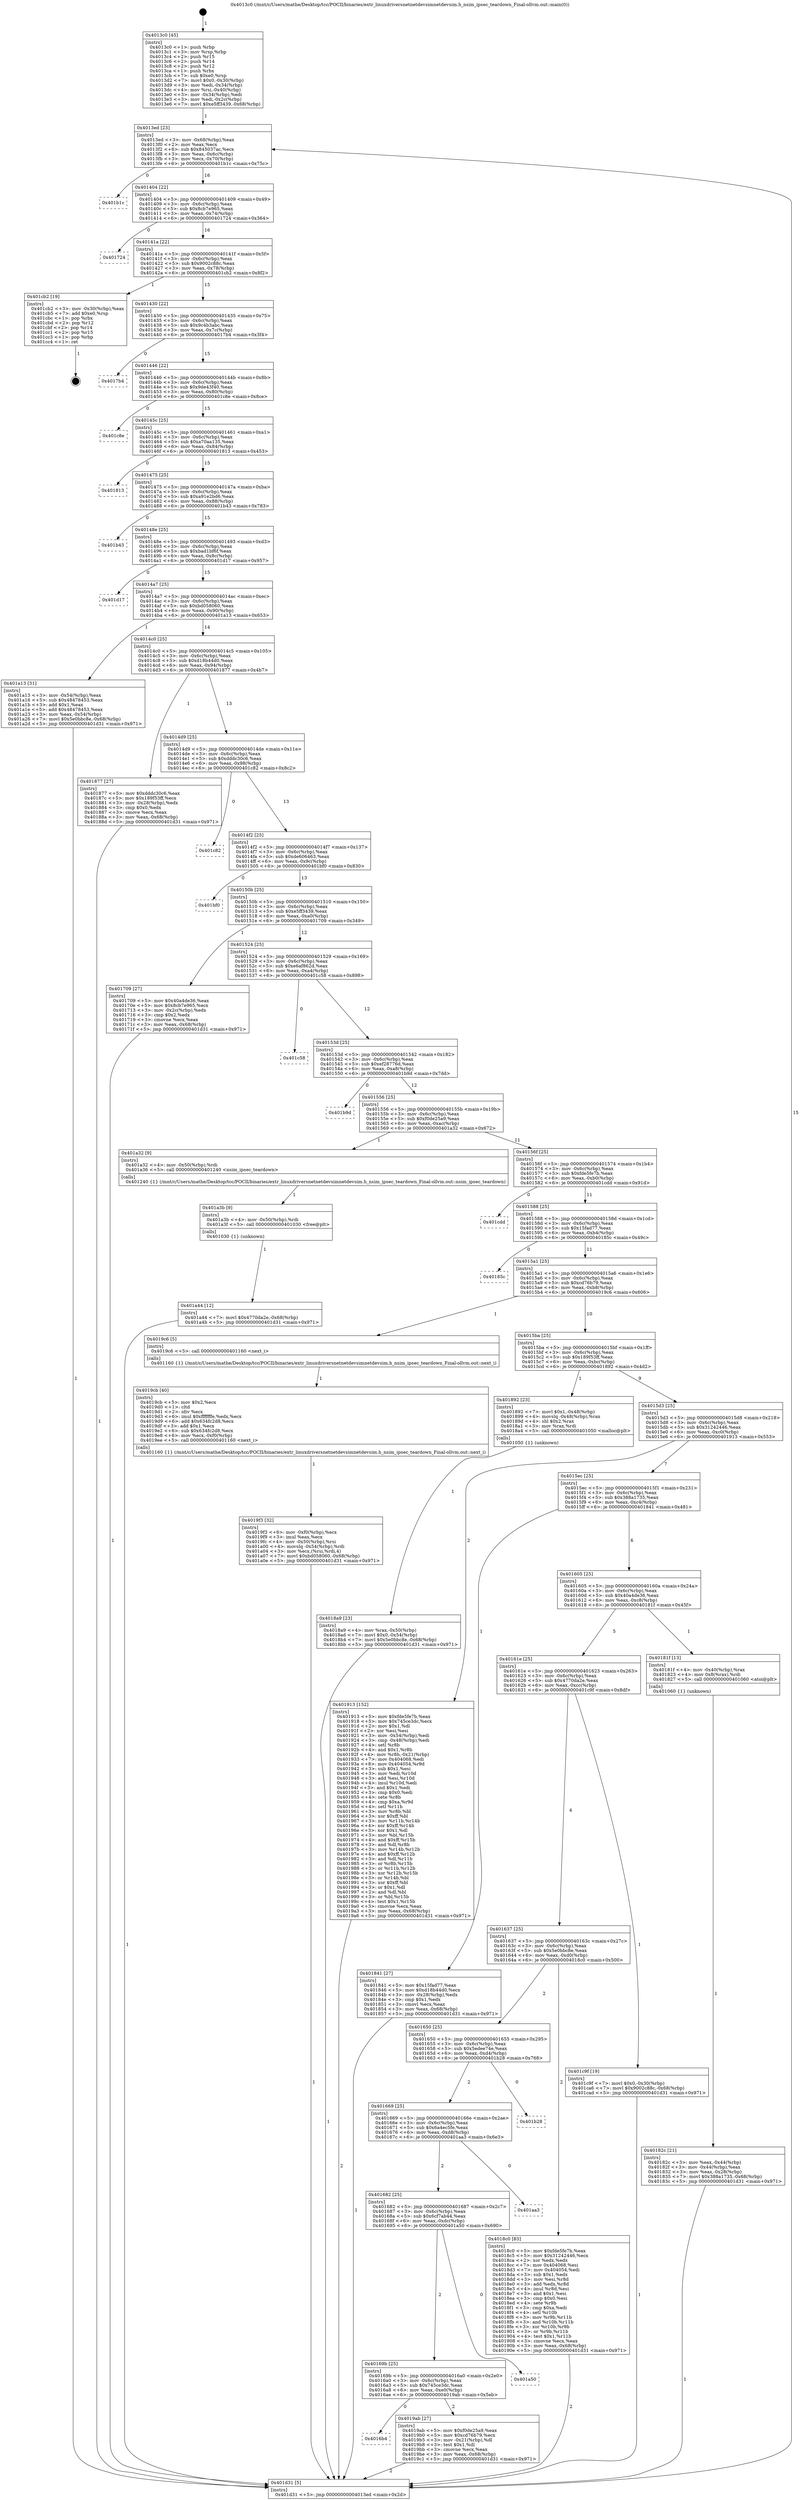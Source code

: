 digraph "0x4013c0" {
  label = "0x4013c0 (/mnt/c/Users/mathe/Desktop/tcc/POCII/binaries/extr_linuxdriversnetnetdevsimnetdevsim.h_nsim_ipsec_teardown_Final-ollvm.out::main(0))"
  labelloc = "t"
  node[shape=record]

  Entry [label="",width=0.3,height=0.3,shape=circle,fillcolor=black,style=filled]
  "0x4013ed" [label="{
     0x4013ed [23]\l
     | [instrs]\l
     &nbsp;&nbsp;0x4013ed \<+3\>: mov -0x68(%rbp),%eax\l
     &nbsp;&nbsp;0x4013f0 \<+2\>: mov %eax,%ecx\l
     &nbsp;&nbsp;0x4013f2 \<+6\>: sub $0x845037ac,%ecx\l
     &nbsp;&nbsp;0x4013f8 \<+3\>: mov %eax,-0x6c(%rbp)\l
     &nbsp;&nbsp;0x4013fb \<+3\>: mov %ecx,-0x70(%rbp)\l
     &nbsp;&nbsp;0x4013fe \<+6\>: je 0000000000401b1c \<main+0x75c\>\l
  }"]
  "0x401b1c" [label="{
     0x401b1c\l
  }", style=dashed]
  "0x401404" [label="{
     0x401404 [22]\l
     | [instrs]\l
     &nbsp;&nbsp;0x401404 \<+5\>: jmp 0000000000401409 \<main+0x49\>\l
     &nbsp;&nbsp;0x401409 \<+3\>: mov -0x6c(%rbp),%eax\l
     &nbsp;&nbsp;0x40140c \<+5\>: sub $0x8cb7e965,%eax\l
     &nbsp;&nbsp;0x401411 \<+3\>: mov %eax,-0x74(%rbp)\l
     &nbsp;&nbsp;0x401414 \<+6\>: je 0000000000401724 \<main+0x364\>\l
  }"]
  Exit [label="",width=0.3,height=0.3,shape=circle,fillcolor=black,style=filled,peripheries=2]
  "0x401724" [label="{
     0x401724\l
  }", style=dashed]
  "0x40141a" [label="{
     0x40141a [22]\l
     | [instrs]\l
     &nbsp;&nbsp;0x40141a \<+5\>: jmp 000000000040141f \<main+0x5f\>\l
     &nbsp;&nbsp;0x40141f \<+3\>: mov -0x6c(%rbp),%eax\l
     &nbsp;&nbsp;0x401422 \<+5\>: sub $0x9002c88c,%eax\l
     &nbsp;&nbsp;0x401427 \<+3\>: mov %eax,-0x78(%rbp)\l
     &nbsp;&nbsp;0x40142a \<+6\>: je 0000000000401cb2 \<main+0x8f2\>\l
  }"]
  "0x401a44" [label="{
     0x401a44 [12]\l
     | [instrs]\l
     &nbsp;&nbsp;0x401a44 \<+7\>: movl $0x4770da2e,-0x68(%rbp)\l
     &nbsp;&nbsp;0x401a4b \<+5\>: jmp 0000000000401d31 \<main+0x971\>\l
  }"]
  "0x401cb2" [label="{
     0x401cb2 [19]\l
     | [instrs]\l
     &nbsp;&nbsp;0x401cb2 \<+3\>: mov -0x30(%rbp),%eax\l
     &nbsp;&nbsp;0x401cb5 \<+7\>: add $0xe0,%rsp\l
     &nbsp;&nbsp;0x401cbc \<+1\>: pop %rbx\l
     &nbsp;&nbsp;0x401cbd \<+2\>: pop %r12\l
     &nbsp;&nbsp;0x401cbf \<+2\>: pop %r14\l
     &nbsp;&nbsp;0x401cc1 \<+2\>: pop %r15\l
     &nbsp;&nbsp;0x401cc3 \<+1\>: pop %rbp\l
     &nbsp;&nbsp;0x401cc4 \<+1\>: ret\l
  }"]
  "0x401430" [label="{
     0x401430 [22]\l
     | [instrs]\l
     &nbsp;&nbsp;0x401430 \<+5\>: jmp 0000000000401435 \<main+0x75\>\l
     &nbsp;&nbsp;0x401435 \<+3\>: mov -0x6c(%rbp),%eax\l
     &nbsp;&nbsp;0x401438 \<+5\>: sub $0x9c4b3abc,%eax\l
     &nbsp;&nbsp;0x40143d \<+3\>: mov %eax,-0x7c(%rbp)\l
     &nbsp;&nbsp;0x401440 \<+6\>: je 00000000004017b4 \<main+0x3f4\>\l
  }"]
  "0x401a3b" [label="{
     0x401a3b [9]\l
     | [instrs]\l
     &nbsp;&nbsp;0x401a3b \<+4\>: mov -0x50(%rbp),%rdi\l
     &nbsp;&nbsp;0x401a3f \<+5\>: call 0000000000401030 \<free@plt\>\l
     | [calls]\l
     &nbsp;&nbsp;0x401030 \{1\} (unknown)\l
  }"]
  "0x4017b4" [label="{
     0x4017b4\l
  }", style=dashed]
  "0x401446" [label="{
     0x401446 [22]\l
     | [instrs]\l
     &nbsp;&nbsp;0x401446 \<+5\>: jmp 000000000040144b \<main+0x8b\>\l
     &nbsp;&nbsp;0x40144b \<+3\>: mov -0x6c(%rbp),%eax\l
     &nbsp;&nbsp;0x40144e \<+5\>: sub $0x9de43f40,%eax\l
     &nbsp;&nbsp;0x401453 \<+3\>: mov %eax,-0x80(%rbp)\l
     &nbsp;&nbsp;0x401456 \<+6\>: je 0000000000401c8e \<main+0x8ce\>\l
  }"]
  "0x4019f3" [label="{
     0x4019f3 [32]\l
     | [instrs]\l
     &nbsp;&nbsp;0x4019f3 \<+6\>: mov -0xf0(%rbp),%ecx\l
     &nbsp;&nbsp;0x4019f9 \<+3\>: imul %eax,%ecx\l
     &nbsp;&nbsp;0x4019fc \<+4\>: mov -0x50(%rbp),%rsi\l
     &nbsp;&nbsp;0x401a00 \<+4\>: movslq -0x54(%rbp),%rdi\l
     &nbsp;&nbsp;0x401a04 \<+3\>: mov %ecx,(%rsi,%rdi,4)\l
     &nbsp;&nbsp;0x401a07 \<+7\>: movl $0xbd058060,-0x68(%rbp)\l
     &nbsp;&nbsp;0x401a0e \<+5\>: jmp 0000000000401d31 \<main+0x971\>\l
  }"]
  "0x401c8e" [label="{
     0x401c8e\l
  }", style=dashed]
  "0x40145c" [label="{
     0x40145c [25]\l
     | [instrs]\l
     &nbsp;&nbsp;0x40145c \<+5\>: jmp 0000000000401461 \<main+0xa1\>\l
     &nbsp;&nbsp;0x401461 \<+3\>: mov -0x6c(%rbp),%eax\l
     &nbsp;&nbsp;0x401464 \<+5\>: sub $0xa70aa135,%eax\l
     &nbsp;&nbsp;0x401469 \<+6\>: mov %eax,-0x84(%rbp)\l
     &nbsp;&nbsp;0x40146f \<+6\>: je 0000000000401813 \<main+0x453\>\l
  }"]
  "0x4019cb" [label="{
     0x4019cb [40]\l
     | [instrs]\l
     &nbsp;&nbsp;0x4019cb \<+5\>: mov $0x2,%ecx\l
     &nbsp;&nbsp;0x4019d0 \<+1\>: cltd\l
     &nbsp;&nbsp;0x4019d1 \<+2\>: idiv %ecx\l
     &nbsp;&nbsp;0x4019d3 \<+6\>: imul $0xfffffffe,%edx,%ecx\l
     &nbsp;&nbsp;0x4019d9 \<+6\>: add $0x634fc2d8,%ecx\l
     &nbsp;&nbsp;0x4019df \<+3\>: add $0x1,%ecx\l
     &nbsp;&nbsp;0x4019e2 \<+6\>: sub $0x634fc2d8,%ecx\l
     &nbsp;&nbsp;0x4019e8 \<+6\>: mov %ecx,-0xf0(%rbp)\l
     &nbsp;&nbsp;0x4019ee \<+5\>: call 0000000000401160 \<next_i\>\l
     | [calls]\l
     &nbsp;&nbsp;0x401160 \{1\} (/mnt/c/Users/mathe/Desktop/tcc/POCII/binaries/extr_linuxdriversnetnetdevsimnetdevsim.h_nsim_ipsec_teardown_Final-ollvm.out::next_i)\l
  }"]
  "0x401813" [label="{
     0x401813\l
  }", style=dashed]
  "0x401475" [label="{
     0x401475 [25]\l
     | [instrs]\l
     &nbsp;&nbsp;0x401475 \<+5\>: jmp 000000000040147a \<main+0xba\>\l
     &nbsp;&nbsp;0x40147a \<+3\>: mov -0x6c(%rbp),%eax\l
     &nbsp;&nbsp;0x40147d \<+5\>: sub $0xa91e2bd6,%eax\l
     &nbsp;&nbsp;0x401482 \<+6\>: mov %eax,-0x88(%rbp)\l
     &nbsp;&nbsp;0x401488 \<+6\>: je 0000000000401b43 \<main+0x783\>\l
  }"]
  "0x4016b4" [label="{
     0x4016b4\l
  }", style=dashed]
  "0x401b43" [label="{
     0x401b43\l
  }", style=dashed]
  "0x40148e" [label="{
     0x40148e [25]\l
     | [instrs]\l
     &nbsp;&nbsp;0x40148e \<+5\>: jmp 0000000000401493 \<main+0xd3\>\l
     &nbsp;&nbsp;0x401493 \<+3\>: mov -0x6c(%rbp),%eax\l
     &nbsp;&nbsp;0x401496 \<+5\>: sub $0xbad1bf6f,%eax\l
     &nbsp;&nbsp;0x40149b \<+6\>: mov %eax,-0x8c(%rbp)\l
     &nbsp;&nbsp;0x4014a1 \<+6\>: je 0000000000401d17 \<main+0x957\>\l
  }"]
  "0x4019ab" [label="{
     0x4019ab [27]\l
     | [instrs]\l
     &nbsp;&nbsp;0x4019ab \<+5\>: mov $0xf0de25a9,%eax\l
     &nbsp;&nbsp;0x4019b0 \<+5\>: mov $0xcd76b79,%ecx\l
     &nbsp;&nbsp;0x4019b5 \<+3\>: mov -0x21(%rbp),%dl\l
     &nbsp;&nbsp;0x4019b8 \<+3\>: test $0x1,%dl\l
     &nbsp;&nbsp;0x4019bb \<+3\>: cmovne %ecx,%eax\l
     &nbsp;&nbsp;0x4019be \<+3\>: mov %eax,-0x68(%rbp)\l
     &nbsp;&nbsp;0x4019c1 \<+5\>: jmp 0000000000401d31 \<main+0x971\>\l
  }"]
  "0x401d17" [label="{
     0x401d17\l
  }", style=dashed]
  "0x4014a7" [label="{
     0x4014a7 [25]\l
     | [instrs]\l
     &nbsp;&nbsp;0x4014a7 \<+5\>: jmp 00000000004014ac \<main+0xec\>\l
     &nbsp;&nbsp;0x4014ac \<+3\>: mov -0x6c(%rbp),%eax\l
     &nbsp;&nbsp;0x4014af \<+5\>: sub $0xbd058060,%eax\l
     &nbsp;&nbsp;0x4014b4 \<+6\>: mov %eax,-0x90(%rbp)\l
     &nbsp;&nbsp;0x4014ba \<+6\>: je 0000000000401a13 \<main+0x653\>\l
  }"]
  "0x40169b" [label="{
     0x40169b [25]\l
     | [instrs]\l
     &nbsp;&nbsp;0x40169b \<+5\>: jmp 00000000004016a0 \<main+0x2e0\>\l
     &nbsp;&nbsp;0x4016a0 \<+3\>: mov -0x6c(%rbp),%eax\l
     &nbsp;&nbsp;0x4016a3 \<+5\>: sub $0x745ce3dc,%eax\l
     &nbsp;&nbsp;0x4016a8 \<+6\>: mov %eax,-0xe0(%rbp)\l
     &nbsp;&nbsp;0x4016ae \<+6\>: je 00000000004019ab \<main+0x5eb\>\l
  }"]
  "0x401a13" [label="{
     0x401a13 [31]\l
     | [instrs]\l
     &nbsp;&nbsp;0x401a13 \<+3\>: mov -0x54(%rbp),%eax\l
     &nbsp;&nbsp;0x401a16 \<+5\>: sub $0x48478453,%eax\l
     &nbsp;&nbsp;0x401a1b \<+3\>: add $0x1,%eax\l
     &nbsp;&nbsp;0x401a1e \<+5\>: add $0x48478453,%eax\l
     &nbsp;&nbsp;0x401a23 \<+3\>: mov %eax,-0x54(%rbp)\l
     &nbsp;&nbsp;0x401a26 \<+7\>: movl $0x5e0bbc8e,-0x68(%rbp)\l
     &nbsp;&nbsp;0x401a2d \<+5\>: jmp 0000000000401d31 \<main+0x971\>\l
  }"]
  "0x4014c0" [label="{
     0x4014c0 [25]\l
     | [instrs]\l
     &nbsp;&nbsp;0x4014c0 \<+5\>: jmp 00000000004014c5 \<main+0x105\>\l
     &nbsp;&nbsp;0x4014c5 \<+3\>: mov -0x6c(%rbp),%eax\l
     &nbsp;&nbsp;0x4014c8 \<+5\>: sub $0xd18b44d0,%eax\l
     &nbsp;&nbsp;0x4014cd \<+6\>: mov %eax,-0x94(%rbp)\l
     &nbsp;&nbsp;0x4014d3 \<+6\>: je 0000000000401877 \<main+0x4b7\>\l
  }"]
  "0x401a50" [label="{
     0x401a50\l
  }", style=dashed]
  "0x401877" [label="{
     0x401877 [27]\l
     | [instrs]\l
     &nbsp;&nbsp;0x401877 \<+5\>: mov $0xdddc30c6,%eax\l
     &nbsp;&nbsp;0x40187c \<+5\>: mov $0x189f53ff,%ecx\l
     &nbsp;&nbsp;0x401881 \<+3\>: mov -0x28(%rbp),%edx\l
     &nbsp;&nbsp;0x401884 \<+3\>: cmp $0x0,%edx\l
     &nbsp;&nbsp;0x401887 \<+3\>: cmove %ecx,%eax\l
     &nbsp;&nbsp;0x40188a \<+3\>: mov %eax,-0x68(%rbp)\l
     &nbsp;&nbsp;0x40188d \<+5\>: jmp 0000000000401d31 \<main+0x971\>\l
  }"]
  "0x4014d9" [label="{
     0x4014d9 [25]\l
     | [instrs]\l
     &nbsp;&nbsp;0x4014d9 \<+5\>: jmp 00000000004014de \<main+0x11e\>\l
     &nbsp;&nbsp;0x4014de \<+3\>: mov -0x6c(%rbp),%eax\l
     &nbsp;&nbsp;0x4014e1 \<+5\>: sub $0xdddc30c6,%eax\l
     &nbsp;&nbsp;0x4014e6 \<+6\>: mov %eax,-0x98(%rbp)\l
     &nbsp;&nbsp;0x4014ec \<+6\>: je 0000000000401c82 \<main+0x8c2\>\l
  }"]
  "0x401682" [label="{
     0x401682 [25]\l
     | [instrs]\l
     &nbsp;&nbsp;0x401682 \<+5\>: jmp 0000000000401687 \<main+0x2c7\>\l
     &nbsp;&nbsp;0x401687 \<+3\>: mov -0x6c(%rbp),%eax\l
     &nbsp;&nbsp;0x40168a \<+5\>: sub $0x6cf7ab44,%eax\l
     &nbsp;&nbsp;0x40168f \<+6\>: mov %eax,-0xdc(%rbp)\l
     &nbsp;&nbsp;0x401695 \<+6\>: je 0000000000401a50 \<main+0x690\>\l
  }"]
  "0x401c82" [label="{
     0x401c82\l
  }", style=dashed]
  "0x4014f2" [label="{
     0x4014f2 [25]\l
     | [instrs]\l
     &nbsp;&nbsp;0x4014f2 \<+5\>: jmp 00000000004014f7 \<main+0x137\>\l
     &nbsp;&nbsp;0x4014f7 \<+3\>: mov -0x6c(%rbp),%eax\l
     &nbsp;&nbsp;0x4014fa \<+5\>: sub $0xde606463,%eax\l
     &nbsp;&nbsp;0x4014ff \<+6\>: mov %eax,-0x9c(%rbp)\l
     &nbsp;&nbsp;0x401505 \<+6\>: je 0000000000401bf0 \<main+0x830\>\l
  }"]
  "0x401aa3" [label="{
     0x401aa3\l
  }", style=dashed]
  "0x401bf0" [label="{
     0x401bf0\l
  }", style=dashed]
  "0x40150b" [label="{
     0x40150b [25]\l
     | [instrs]\l
     &nbsp;&nbsp;0x40150b \<+5\>: jmp 0000000000401510 \<main+0x150\>\l
     &nbsp;&nbsp;0x401510 \<+3\>: mov -0x6c(%rbp),%eax\l
     &nbsp;&nbsp;0x401513 \<+5\>: sub $0xe5ff3439,%eax\l
     &nbsp;&nbsp;0x401518 \<+6\>: mov %eax,-0xa0(%rbp)\l
     &nbsp;&nbsp;0x40151e \<+6\>: je 0000000000401709 \<main+0x349\>\l
  }"]
  "0x401669" [label="{
     0x401669 [25]\l
     | [instrs]\l
     &nbsp;&nbsp;0x401669 \<+5\>: jmp 000000000040166e \<main+0x2ae\>\l
     &nbsp;&nbsp;0x40166e \<+3\>: mov -0x6c(%rbp),%eax\l
     &nbsp;&nbsp;0x401671 \<+5\>: sub $0x6a4ec5fe,%eax\l
     &nbsp;&nbsp;0x401676 \<+6\>: mov %eax,-0xd8(%rbp)\l
     &nbsp;&nbsp;0x40167c \<+6\>: je 0000000000401aa3 \<main+0x6e3\>\l
  }"]
  "0x401709" [label="{
     0x401709 [27]\l
     | [instrs]\l
     &nbsp;&nbsp;0x401709 \<+5\>: mov $0x40a4de36,%eax\l
     &nbsp;&nbsp;0x40170e \<+5\>: mov $0x8cb7e965,%ecx\l
     &nbsp;&nbsp;0x401713 \<+3\>: mov -0x2c(%rbp),%edx\l
     &nbsp;&nbsp;0x401716 \<+3\>: cmp $0x2,%edx\l
     &nbsp;&nbsp;0x401719 \<+3\>: cmovne %ecx,%eax\l
     &nbsp;&nbsp;0x40171c \<+3\>: mov %eax,-0x68(%rbp)\l
     &nbsp;&nbsp;0x40171f \<+5\>: jmp 0000000000401d31 \<main+0x971\>\l
  }"]
  "0x401524" [label="{
     0x401524 [25]\l
     | [instrs]\l
     &nbsp;&nbsp;0x401524 \<+5\>: jmp 0000000000401529 \<main+0x169\>\l
     &nbsp;&nbsp;0x401529 \<+3\>: mov -0x6c(%rbp),%eax\l
     &nbsp;&nbsp;0x40152c \<+5\>: sub $0xe6af862d,%eax\l
     &nbsp;&nbsp;0x401531 \<+6\>: mov %eax,-0xa4(%rbp)\l
     &nbsp;&nbsp;0x401537 \<+6\>: je 0000000000401c58 \<main+0x898\>\l
  }"]
  "0x401d31" [label="{
     0x401d31 [5]\l
     | [instrs]\l
     &nbsp;&nbsp;0x401d31 \<+5\>: jmp 00000000004013ed \<main+0x2d\>\l
  }"]
  "0x4013c0" [label="{
     0x4013c0 [45]\l
     | [instrs]\l
     &nbsp;&nbsp;0x4013c0 \<+1\>: push %rbp\l
     &nbsp;&nbsp;0x4013c1 \<+3\>: mov %rsp,%rbp\l
     &nbsp;&nbsp;0x4013c4 \<+2\>: push %r15\l
     &nbsp;&nbsp;0x4013c6 \<+2\>: push %r14\l
     &nbsp;&nbsp;0x4013c8 \<+2\>: push %r12\l
     &nbsp;&nbsp;0x4013ca \<+1\>: push %rbx\l
     &nbsp;&nbsp;0x4013cb \<+7\>: sub $0xe0,%rsp\l
     &nbsp;&nbsp;0x4013d2 \<+7\>: movl $0x0,-0x30(%rbp)\l
     &nbsp;&nbsp;0x4013d9 \<+3\>: mov %edi,-0x34(%rbp)\l
     &nbsp;&nbsp;0x4013dc \<+4\>: mov %rsi,-0x40(%rbp)\l
     &nbsp;&nbsp;0x4013e0 \<+3\>: mov -0x34(%rbp),%edi\l
     &nbsp;&nbsp;0x4013e3 \<+3\>: mov %edi,-0x2c(%rbp)\l
     &nbsp;&nbsp;0x4013e6 \<+7\>: movl $0xe5ff3439,-0x68(%rbp)\l
  }"]
  "0x401b28" [label="{
     0x401b28\l
  }", style=dashed]
  "0x401c58" [label="{
     0x401c58\l
  }", style=dashed]
  "0x40153d" [label="{
     0x40153d [25]\l
     | [instrs]\l
     &nbsp;&nbsp;0x40153d \<+5\>: jmp 0000000000401542 \<main+0x182\>\l
     &nbsp;&nbsp;0x401542 \<+3\>: mov -0x6c(%rbp),%eax\l
     &nbsp;&nbsp;0x401545 \<+5\>: sub $0xef28776d,%eax\l
     &nbsp;&nbsp;0x40154a \<+6\>: mov %eax,-0xa8(%rbp)\l
     &nbsp;&nbsp;0x401550 \<+6\>: je 0000000000401b9d \<main+0x7dd\>\l
  }"]
  "0x401650" [label="{
     0x401650 [25]\l
     | [instrs]\l
     &nbsp;&nbsp;0x401650 \<+5\>: jmp 0000000000401655 \<main+0x295\>\l
     &nbsp;&nbsp;0x401655 \<+3\>: mov -0x6c(%rbp),%eax\l
     &nbsp;&nbsp;0x401658 \<+5\>: sub $0x5edee74e,%eax\l
     &nbsp;&nbsp;0x40165d \<+6\>: mov %eax,-0xd4(%rbp)\l
     &nbsp;&nbsp;0x401663 \<+6\>: je 0000000000401b28 \<main+0x768\>\l
  }"]
  "0x401b9d" [label="{
     0x401b9d\l
  }", style=dashed]
  "0x401556" [label="{
     0x401556 [25]\l
     | [instrs]\l
     &nbsp;&nbsp;0x401556 \<+5\>: jmp 000000000040155b \<main+0x19b\>\l
     &nbsp;&nbsp;0x40155b \<+3\>: mov -0x6c(%rbp),%eax\l
     &nbsp;&nbsp;0x40155e \<+5\>: sub $0xf0de25a9,%eax\l
     &nbsp;&nbsp;0x401563 \<+6\>: mov %eax,-0xac(%rbp)\l
     &nbsp;&nbsp;0x401569 \<+6\>: je 0000000000401a32 \<main+0x672\>\l
  }"]
  "0x4018c0" [label="{
     0x4018c0 [83]\l
     | [instrs]\l
     &nbsp;&nbsp;0x4018c0 \<+5\>: mov $0xfde5fe7b,%eax\l
     &nbsp;&nbsp;0x4018c5 \<+5\>: mov $0x31242446,%ecx\l
     &nbsp;&nbsp;0x4018ca \<+2\>: xor %edx,%edx\l
     &nbsp;&nbsp;0x4018cc \<+7\>: mov 0x404068,%esi\l
     &nbsp;&nbsp;0x4018d3 \<+7\>: mov 0x404054,%edi\l
     &nbsp;&nbsp;0x4018da \<+3\>: sub $0x1,%edx\l
     &nbsp;&nbsp;0x4018dd \<+3\>: mov %esi,%r8d\l
     &nbsp;&nbsp;0x4018e0 \<+3\>: add %edx,%r8d\l
     &nbsp;&nbsp;0x4018e3 \<+4\>: imul %r8d,%esi\l
     &nbsp;&nbsp;0x4018e7 \<+3\>: and $0x1,%esi\l
     &nbsp;&nbsp;0x4018ea \<+3\>: cmp $0x0,%esi\l
     &nbsp;&nbsp;0x4018ed \<+4\>: sete %r9b\l
     &nbsp;&nbsp;0x4018f1 \<+3\>: cmp $0xa,%edi\l
     &nbsp;&nbsp;0x4018f4 \<+4\>: setl %r10b\l
     &nbsp;&nbsp;0x4018f8 \<+3\>: mov %r9b,%r11b\l
     &nbsp;&nbsp;0x4018fb \<+3\>: and %r10b,%r11b\l
     &nbsp;&nbsp;0x4018fe \<+3\>: xor %r10b,%r9b\l
     &nbsp;&nbsp;0x401901 \<+3\>: or %r9b,%r11b\l
     &nbsp;&nbsp;0x401904 \<+4\>: test $0x1,%r11b\l
     &nbsp;&nbsp;0x401908 \<+3\>: cmovne %ecx,%eax\l
     &nbsp;&nbsp;0x40190b \<+3\>: mov %eax,-0x68(%rbp)\l
     &nbsp;&nbsp;0x40190e \<+5\>: jmp 0000000000401d31 \<main+0x971\>\l
  }"]
  "0x401a32" [label="{
     0x401a32 [9]\l
     | [instrs]\l
     &nbsp;&nbsp;0x401a32 \<+4\>: mov -0x50(%rbp),%rdi\l
     &nbsp;&nbsp;0x401a36 \<+5\>: call 0000000000401240 \<nsim_ipsec_teardown\>\l
     | [calls]\l
     &nbsp;&nbsp;0x401240 \{1\} (/mnt/c/Users/mathe/Desktop/tcc/POCII/binaries/extr_linuxdriversnetnetdevsimnetdevsim.h_nsim_ipsec_teardown_Final-ollvm.out::nsim_ipsec_teardown)\l
  }"]
  "0x40156f" [label="{
     0x40156f [25]\l
     | [instrs]\l
     &nbsp;&nbsp;0x40156f \<+5\>: jmp 0000000000401574 \<main+0x1b4\>\l
     &nbsp;&nbsp;0x401574 \<+3\>: mov -0x6c(%rbp),%eax\l
     &nbsp;&nbsp;0x401577 \<+5\>: sub $0xfde5fe7b,%eax\l
     &nbsp;&nbsp;0x40157c \<+6\>: mov %eax,-0xb0(%rbp)\l
     &nbsp;&nbsp;0x401582 \<+6\>: je 0000000000401cdd \<main+0x91d\>\l
  }"]
  "0x401637" [label="{
     0x401637 [25]\l
     | [instrs]\l
     &nbsp;&nbsp;0x401637 \<+5\>: jmp 000000000040163c \<main+0x27c\>\l
     &nbsp;&nbsp;0x40163c \<+3\>: mov -0x6c(%rbp),%eax\l
     &nbsp;&nbsp;0x40163f \<+5\>: sub $0x5e0bbc8e,%eax\l
     &nbsp;&nbsp;0x401644 \<+6\>: mov %eax,-0xd0(%rbp)\l
     &nbsp;&nbsp;0x40164a \<+6\>: je 00000000004018c0 \<main+0x500\>\l
  }"]
  "0x401cdd" [label="{
     0x401cdd\l
  }", style=dashed]
  "0x401588" [label="{
     0x401588 [25]\l
     | [instrs]\l
     &nbsp;&nbsp;0x401588 \<+5\>: jmp 000000000040158d \<main+0x1cd\>\l
     &nbsp;&nbsp;0x40158d \<+3\>: mov -0x6c(%rbp),%eax\l
     &nbsp;&nbsp;0x401590 \<+5\>: sub $0x15fad77,%eax\l
     &nbsp;&nbsp;0x401595 \<+6\>: mov %eax,-0xb4(%rbp)\l
     &nbsp;&nbsp;0x40159b \<+6\>: je 000000000040185c \<main+0x49c\>\l
  }"]
  "0x401c9f" [label="{
     0x401c9f [19]\l
     | [instrs]\l
     &nbsp;&nbsp;0x401c9f \<+7\>: movl $0x0,-0x30(%rbp)\l
     &nbsp;&nbsp;0x401ca6 \<+7\>: movl $0x9002c88c,-0x68(%rbp)\l
     &nbsp;&nbsp;0x401cad \<+5\>: jmp 0000000000401d31 \<main+0x971\>\l
  }"]
  "0x40185c" [label="{
     0x40185c\l
  }", style=dashed]
  "0x4015a1" [label="{
     0x4015a1 [25]\l
     | [instrs]\l
     &nbsp;&nbsp;0x4015a1 \<+5\>: jmp 00000000004015a6 \<main+0x1e6\>\l
     &nbsp;&nbsp;0x4015a6 \<+3\>: mov -0x6c(%rbp),%eax\l
     &nbsp;&nbsp;0x4015a9 \<+5\>: sub $0xcd76b79,%eax\l
     &nbsp;&nbsp;0x4015ae \<+6\>: mov %eax,-0xb8(%rbp)\l
     &nbsp;&nbsp;0x4015b4 \<+6\>: je 00000000004019c6 \<main+0x606\>\l
  }"]
  "0x4018a9" [label="{
     0x4018a9 [23]\l
     | [instrs]\l
     &nbsp;&nbsp;0x4018a9 \<+4\>: mov %rax,-0x50(%rbp)\l
     &nbsp;&nbsp;0x4018ad \<+7\>: movl $0x0,-0x54(%rbp)\l
     &nbsp;&nbsp;0x4018b4 \<+7\>: movl $0x5e0bbc8e,-0x68(%rbp)\l
     &nbsp;&nbsp;0x4018bb \<+5\>: jmp 0000000000401d31 \<main+0x971\>\l
  }"]
  "0x4019c6" [label="{
     0x4019c6 [5]\l
     | [instrs]\l
     &nbsp;&nbsp;0x4019c6 \<+5\>: call 0000000000401160 \<next_i\>\l
     | [calls]\l
     &nbsp;&nbsp;0x401160 \{1\} (/mnt/c/Users/mathe/Desktop/tcc/POCII/binaries/extr_linuxdriversnetnetdevsimnetdevsim.h_nsim_ipsec_teardown_Final-ollvm.out::next_i)\l
  }"]
  "0x4015ba" [label="{
     0x4015ba [25]\l
     | [instrs]\l
     &nbsp;&nbsp;0x4015ba \<+5\>: jmp 00000000004015bf \<main+0x1ff\>\l
     &nbsp;&nbsp;0x4015bf \<+3\>: mov -0x6c(%rbp),%eax\l
     &nbsp;&nbsp;0x4015c2 \<+5\>: sub $0x189f53ff,%eax\l
     &nbsp;&nbsp;0x4015c7 \<+6\>: mov %eax,-0xbc(%rbp)\l
     &nbsp;&nbsp;0x4015cd \<+6\>: je 0000000000401892 \<main+0x4d2\>\l
  }"]
  "0x40182c" [label="{
     0x40182c [21]\l
     | [instrs]\l
     &nbsp;&nbsp;0x40182c \<+3\>: mov %eax,-0x44(%rbp)\l
     &nbsp;&nbsp;0x40182f \<+3\>: mov -0x44(%rbp),%eax\l
     &nbsp;&nbsp;0x401832 \<+3\>: mov %eax,-0x28(%rbp)\l
     &nbsp;&nbsp;0x401835 \<+7\>: movl $0x388a1735,-0x68(%rbp)\l
     &nbsp;&nbsp;0x40183c \<+5\>: jmp 0000000000401d31 \<main+0x971\>\l
  }"]
  "0x401892" [label="{
     0x401892 [23]\l
     | [instrs]\l
     &nbsp;&nbsp;0x401892 \<+7\>: movl $0x1,-0x48(%rbp)\l
     &nbsp;&nbsp;0x401899 \<+4\>: movslq -0x48(%rbp),%rax\l
     &nbsp;&nbsp;0x40189d \<+4\>: shl $0x2,%rax\l
     &nbsp;&nbsp;0x4018a1 \<+3\>: mov %rax,%rdi\l
     &nbsp;&nbsp;0x4018a4 \<+5\>: call 0000000000401050 \<malloc@plt\>\l
     | [calls]\l
     &nbsp;&nbsp;0x401050 \{1\} (unknown)\l
  }"]
  "0x4015d3" [label="{
     0x4015d3 [25]\l
     | [instrs]\l
     &nbsp;&nbsp;0x4015d3 \<+5\>: jmp 00000000004015d8 \<main+0x218\>\l
     &nbsp;&nbsp;0x4015d8 \<+3\>: mov -0x6c(%rbp),%eax\l
     &nbsp;&nbsp;0x4015db \<+5\>: sub $0x31242446,%eax\l
     &nbsp;&nbsp;0x4015e0 \<+6\>: mov %eax,-0xc0(%rbp)\l
     &nbsp;&nbsp;0x4015e6 \<+6\>: je 0000000000401913 \<main+0x553\>\l
  }"]
  "0x40161e" [label="{
     0x40161e [25]\l
     | [instrs]\l
     &nbsp;&nbsp;0x40161e \<+5\>: jmp 0000000000401623 \<main+0x263\>\l
     &nbsp;&nbsp;0x401623 \<+3\>: mov -0x6c(%rbp),%eax\l
     &nbsp;&nbsp;0x401626 \<+5\>: sub $0x4770da2e,%eax\l
     &nbsp;&nbsp;0x40162b \<+6\>: mov %eax,-0xcc(%rbp)\l
     &nbsp;&nbsp;0x401631 \<+6\>: je 0000000000401c9f \<main+0x8df\>\l
  }"]
  "0x401913" [label="{
     0x401913 [152]\l
     | [instrs]\l
     &nbsp;&nbsp;0x401913 \<+5\>: mov $0xfde5fe7b,%eax\l
     &nbsp;&nbsp;0x401918 \<+5\>: mov $0x745ce3dc,%ecx\l
     &nbsp;&nbsp;0x40191d \<+2\>: mov $0x1,%dl\l
     &nbsp;&nbsp;0x40191f \<+2\>: xor %esi,%esi\l
     &nbsp;&nbsp;0x401921 \<+3\>: mov -0x54(%rbp),%edi\l
     &nbsp;&nbsp;0x401924 \<+3\>: cmp -0x48(%rbp),%edi\l
     &nbsp;&nbsp;0x401927 \<+4\>: setl %r8b\l
     &nbsp;&nbsp;0x40192b \<+4\>: and $0x1,%r8b\l
     &nbsp;&nbsp;0x40192f \<+4\>: mov %r8b,-0x21(%rbp)\l
     &nbsp;&nbsp;0x401933 \<+7\>: mov 0x404068,%edi\l
     &nbsp;&nbsp;0x40193a \<+8\>: mov 0x404054,%r9d\l
     &nbsp;&nbsp;0x401942 \<+3\>: sub $0x1,%esi\l
     &nbsp;&nbsp;0x401945 \<+3\>: mov %edi,%r10d\l
     &nbsp;&nbsp;0x401948 \<+3\>: add %esi,%r10d\l
     &nbsp;&nbsp;0x40194b \<+4\>: imul %r10d,%edi\l
     &nbsp;&nbsp;0x40194f \<+3\>: and $0x1,%edi\l
     &nbsp;&nbsp;0x401952 \<+3\>: cmp $0x0,%edi\l
     &nbsp;&nbsp;0x401955 \<+4\>: sete %r8b\l
     &nbsp;&nbsp;0x401959 \<+4\>: cmp $0xa,%r9d\l
     &nbsp;&nbsp;0x40195d \<+4\>: setl %r11b\l
     &nbsp;&nbsp;0x401961 \<+3\>: mov %r8b,%bl\l
     &nbsp;&nbsp;0x401964 \<+3\>: xor $0xff,%bl\l
     &nbsp;&nbsp;0x401967 \<+3\>: mov %r11b,%r14b\l
     &nbsp;&nbsp;0x40196a \<+4\>: xor $0xff,%r14b\l
     &nbsp;&nbsp;0x40196e \<+3\>: xor $0x1,%dl\l
     &nbsp;&nbsp;0x401971 \<+3\>: mov %bl,%r15b\l
     &nbsp;&nbsp;0x401974 \<+4\>: and $0xff,%r15b\l
     &nbsp;&nbsp;0x401978 \<+3\>: and %dl,%r8b\l
     &nbsp;&nbsp;0x40197b \<+3\>: mov %r14b,%r12b\l
     &nbsp;&nbsp;0x40197e \<+4\>: and $0xff,%r12b\l
     &nbsp;&nbsp;0x401982 \<+3\>: and %dl,%r11b\l
     &nbsp;&nbsp;0x401985 \<+3\>: or %r8b,%r15b\l
     &nbsp;&nbsp;0x401988 \<+3\>: or %r11b,%r12b\l
     &nbsp;&nbsp;0x40198b \<+3\>: xor %r12b,%r15b\l
     &nbsp;&nbsp;0x40198e \<+3\>: or %r14b,%bl\l
     &nbsp;&nbsp;0x401991 \<+3\>: xor $0xff,%bl\l
     &nbsp;&nbsp;0x401994 \<+3\>: or $0x1,%dl\l
     &nbsp;&nbsp;0x401997 \<+2\>: and %dl,%bl\l
     &nbsp;&nbsp;0x401999 \<+3\>: or %bl,%r15b\l
     &nbsp;&nbsp;0x40199c \<+4\>: test $0x1,%r15b\l
     &nbsp;&nbsp;0x4019a0 \<+3\>: cmovne %ecx,%eax\l
     &nbsp;&nbsp;0x4019a3 \<+3\>: mov %eax,-0x68(%rbp)\l
     &nbsp;&nbsp;0x4019a6 \<+5\>: jmp 0000000000401d31 \<main+0x971\>\l
  }"]
  "0x4015ec" [label="{
     0x4015ec [25]\l
     | [instrs]\l
     &nbsp;&nbsp;0x4015ec \<+5\>: jmp 00000000004015f1 \<main+0x231\>\l
     &nbsp;&nbsp;0x4015f1 \<+3\>: mov -0x6c(%rbp),%eax\l
     &nbsp;&nbsp;0x4015f4 \<+5\>: sub $0x388a1735,%eax\l
     &nbsp;&nbsp;0x4015f9 \<+6\>: mov %eax,-0xc4(%rbp)\l
     &nbsp;&nbsp;0x4015ff \<+6\>: je 0000000000401841 \<main+0x481\>\l
  }"]
  "0x40181f" [label="{
     0x40181f [13]\l
     | [instrs]\l
     &nbsp;&nbsp;0x40181f \<+4\>: mov -0x40(%rbp),%rax\l
     &nbsp;&nbsp;0x401823 \<+4\>: mov 0x8(%rax),%rdi\l
     &nbsp;&nbsp;0x401827 \<+5\>: call 0000000000401060 \<atoi@plt\>\l
     | [calls]\l
     &nbsp;&nbsp;0x401060 \{1\} (unknown)\l
  }"]
  "0x401841" [label="{
     0x401841 [27]\l
     | [instrs]\l
     &nbsp;&nbsp;0x401841 \<+5\>: mov $0x15fad77,%eax\l
     &nbsp;&nbsp;0x401846 \<+5\>: mov $0xd18b44d0,%ecx\l
     &nbsp;&nbsp;0x40184b \<+3\>: mov -0x28(%rbp),%edx\l
     &nbsp;&nbsp;0x40184e \<+3\>: cmp $0x1,%edx\l
     &nbsp;&nbsp;0x401851 \<+3\>: cmovl %ecx,%eax\l
     &nbsp;&nbsp;0x401854 \<+3\>: mov %eax,-0x68(%rbp)\l
     &nbsp;&nbsp;0x401857 \<+5\>: jmp 0000000000401d31 \<main+0x971\>\l
  }"]
  "0x401605" [label="{
     0x401605 [25]\l
     | [instrs]\l
     &nbsp;&nbsp;0x401605 \<+5\>: jmp 000000000040160a \<main+0x24a\>\l
     &nbsp;&nbsp;0x40160a \<+3\>: mov -0x6c(%rbp),%eax\l
     &nbsp;&nbsp;0x40160d \<+5\>: sub $0x40a4de36,%eax\l
     &nbsp;&nbsp;0x401612 \<+6\>: mov %eax,-0xc8(%rbp)\l
     &nbsp;&nbsp;0x401618 \<+6\>: je 000000000040181f \<main+0x45f\>\l
  }"]
  Entry -> "0x4013c0" [label=" 1"]
  "0x4013ed" -> "0x401b1c" [label=" 0"]
  "0x4013ed" -> "0x401404" [label=" 16"]
  "0x401cb2" -> Exit [label=" 1"]
  "0x401404" -> "0x401724" [label=" 0"]
  "0x401404" -> "0x40141a" [label=" 16"]
  "0x401c9f" -> "0x401d31" [label=" 1"]
  "0x40141a" -> "0x401cb2" [label=" 1"]
  "0x40141a" -> "0x401430" [label=" 15"]
  "0x401a44" -> "0x401d31" [label=" 1"]
  "0x401430" -> "0x4017b4" [label=" 0"]
  "0x401430" -> "0x401446" [label=" 15"]
  "0x401a3b" -> "0x401a44" [label=" 1"]
  "0x401446" -> "0x401c8e" [label=" 0"]
  "0x401446" -> "0x40145c" [label=" 15"]
  "0x401a32" -> "0x401a3b" [label=" 1"]
  "0x40145c" -> "0x401813" [label=" 0"]
  "0x40145c" -> "0x401475" [label=" 15"]
  "0x401a13" -> "0x401d31" [label=" 1"]
  "0x401475" -> "0x401b43" [label=" 0"]
  "0x401475" -> "0x40148e" [label=" 15"]
  "0x4019f3" -> "0x401d31" [label=" 1"]
  "0x40148e" -> "0x401d17" [label=" 0"]
  "0x40148e" -> "0x4014a7" [label=" 15"]
  "0x4019cb" -> "0x4019f3" [label=" 1"]
  "0x4014a7" -> "0x401a13" [label=" 1"]
  "0x4014a7" -> "0x4014c0" [label=" 14"]
  "0x4019ab" -> "0x401d31" [label=" 2"]
  "0x4014c0" -> "0x401877" [label=" 1"]
  "0x4014c0" -> "0x4014d9" [label=" 13"]
  "0x40169b" -> "0x4016b4" [label=" 0"]
  "0x4014d9" -> "0x401c82" [label=" 0"]
  "0x4014d9" -> "0x4014f2" [label=" 13"]
  "0x4019c6" -> "0x4019cb" [label=" 1"]
  "0x4014f2" -> "0x401bf0" [label=" 0"]
  "0x4014f2" -> "0x40150b" [label=" 13"]
  "0x401682" -> "0x40169b" [label=" 2"]
  "0x40150b" -> "0x401709" [label=" 1"]
  "0x40150b" -> "0x401524" [label=" 12"]
  "0x401709" -> "0x401d31" [label=" 1"]
  "0x4013c0" -> "0x4013ed" [label=" 1"]
  "0x401d31" -> "0x4013ed" [label=" 15"]
  "0x40169b" -> "0x4019ab" [label=" 2"]
  "0x401524" -> "0x401c58" [label=" 0"]
  "0x401524" -> "0x40153d" [label=" 12"]
  "0x401669" -> "0x401682" [label=" 2"]
  "0x40153d" -> "0x401b9d" [label=" 0"]
  "0x40153d" -> "0x401556" [label=" 12"]
  "0x401682" -> "0x401a50" [label=" 0"]
  "0x401556" -> "0x401a32" [label=" 1"]
  "0x401556" -> "0x40156f" [label=" 11"]
  "0x401650" -> "0x401669" [label=" 2"]
  "0x40156f" -> "0x401cdd" [label=" 0"]
  "0x40156f" -> "0x401588" [label=" 11"]
  "0x401669" -> "0x401aa3" [label=" 0"]
  "0x401588" -> "0x40185c" [label=" 0"]
  "0x401588" -> "0x4015a1" [label=" 11"]
  "0x401913" -> "0x401d31" [label=" 2"]
  "0x4015a1" -> "0x4019c6" [label=" 1"]
  "0x4015a1" -> "0x4015ba" [label=" 10"]
  "0x401637" -> "0x401650" [label=" 2"]
  "0x4015ba" -> "0x401892" [label=" 1"]
  "0x4015ba" -> "0x4015d3" [label=" 9"]
  "0x401637" -> "0x4018c0" [label=" 2"]
  "0x4015d3" -> "0x401913" [label=" 2"]
  "0x4015d3" -> "0x4015ec" [label=" 7"]
  "0x401650" -> "0x401b28" [label=" 0"]
  "0x4015ec" -> "0x401841" [label=" 1"]
  "0x4015ec" -> "0x401605" [label=" 6"]
  "0x40161e" -> "0x401637" [label=" 4"]
  "0x401605" -> "0x40181f" [label=" 1"]
  "0x401605" -> "0x40161e" [label=" 5"]
  "0x40181f" -> "0x40182c" [label=" 1"]
  "0x40182c" -> "0x401d31" [label=" 1"]
  "0x401841" -> "0x401d31" [label=" 1"]
  "0x401877" -> "0x401d31" [label=" 1"]
  "0x401892" -> "0x4018a9" [label=" 1"]
  "0x4018a9" -> "0x401d31" [label=" 1"]
  "0x4018c0" -> "0x401d31" [label=" 2"]
  "0x40161e" -> "0x401c9f" [label=" 1"]
}
